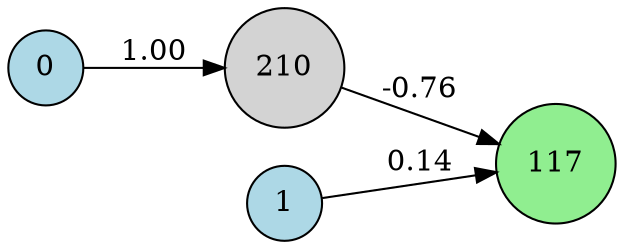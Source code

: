 digraph neat {
  rankdir=LR;
  node [shape=circle];
  node0 [label="0", style=filled, fillcolor=lightblue];
  node1 [label="1", style=filled, fillcolor=lightblue];
  node117 [label="117", style=filled, fillcolor=lightgreen];
  node210 [label="210", style=filled, fillcolor=lightgray];
  node0 -> node210 [label="1.00"];
  node210 -> node117 [label="-0.76"];
  node1 -> node117 [label="0.14"];
}
